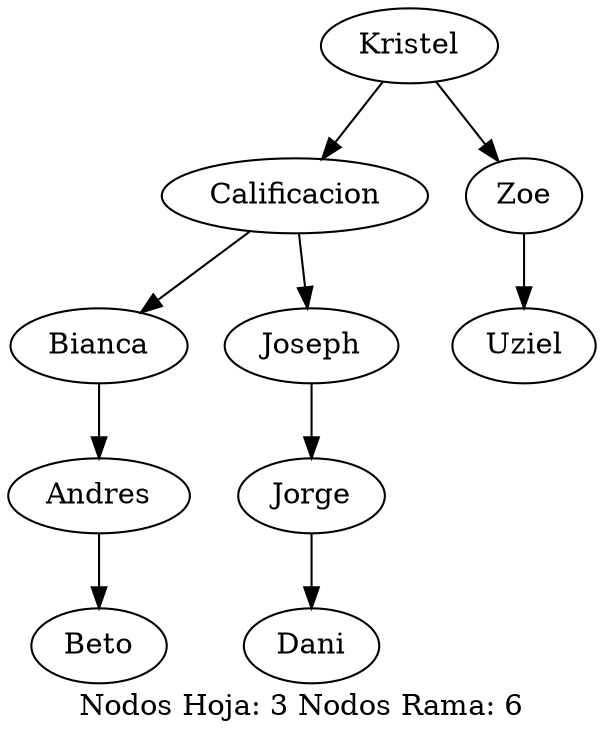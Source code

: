 digraph ABB{
label="Nodos Hoja: 3 Nodos Rama: 6";
"Kristel";
"Kristel"->"Calificacion";
"Kristel"->"Zoe";
"Calificacion";
"Calificacion"->"Bianca";
"Calificacion"->"Joseph";
"Bianca";
"Bianca"->"Andres";
"Andres";
"Andres"->"Beto";
"Beto";
"Joseph";
"Joseph"->"Jorge";
"Jorge";
"Jorge"->"Dani";
"Dani";
"Zoe";
"Zoe"->"Uziel";
"Uziel";
}

